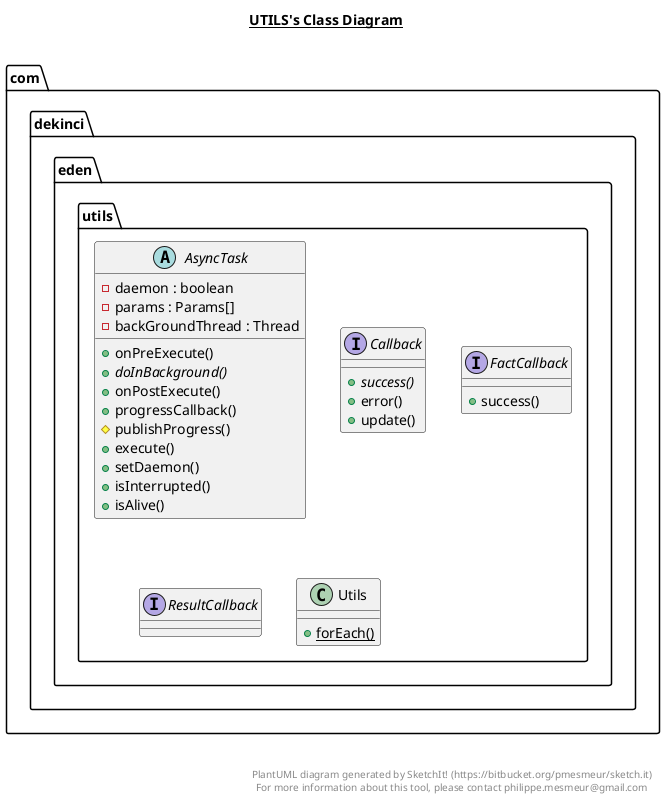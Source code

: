 @startuml

title __UTILS's Class Diagram__\n

  package com.dekinci.eden {
    package com.dekinci.eden.utils {
      abstract class AsyncTask {
          - daemon : boolean
          - params : Params[]
          - backGroundThread : Thread
          + onPreExecute()
          {abstract} + doInBackground()
          + onPostExecute()
          + progressCallback()
          # publishProgress()
          + execute()
          + setDaemon()
          + isInterrupted()
          + isAlive()
      }
    }
  }
  

  package com.dekinci.eden {
    package com.dekinci.eden.utils {
      interface Callback {
          {abstract} + success()
          + error()
          + update()
      }
    }
  }
  

  package com.dekinci.eden {
    package com.dekinci.eden.utils {
      interface FactCallback {
          + success()
      }
    }
  }
  

  package com.dekinci.eden {
    package com.dekinci.eden.utils {
      interface ResultCallback {
      }
    }
  }
  

  package com.dekinci.eden {
    package com.dekinci.eden.utils {
      class Utils {
          {static} + forEach()
      }
    }
  }
  



right footer


PlantUML diagram generated by SketchIt! (https://bitbucket.org/pmesmeur/sketch.it)
For more information about this tool, please contact philippe.mesmeur@gmail.com
endfooter

@enduml
